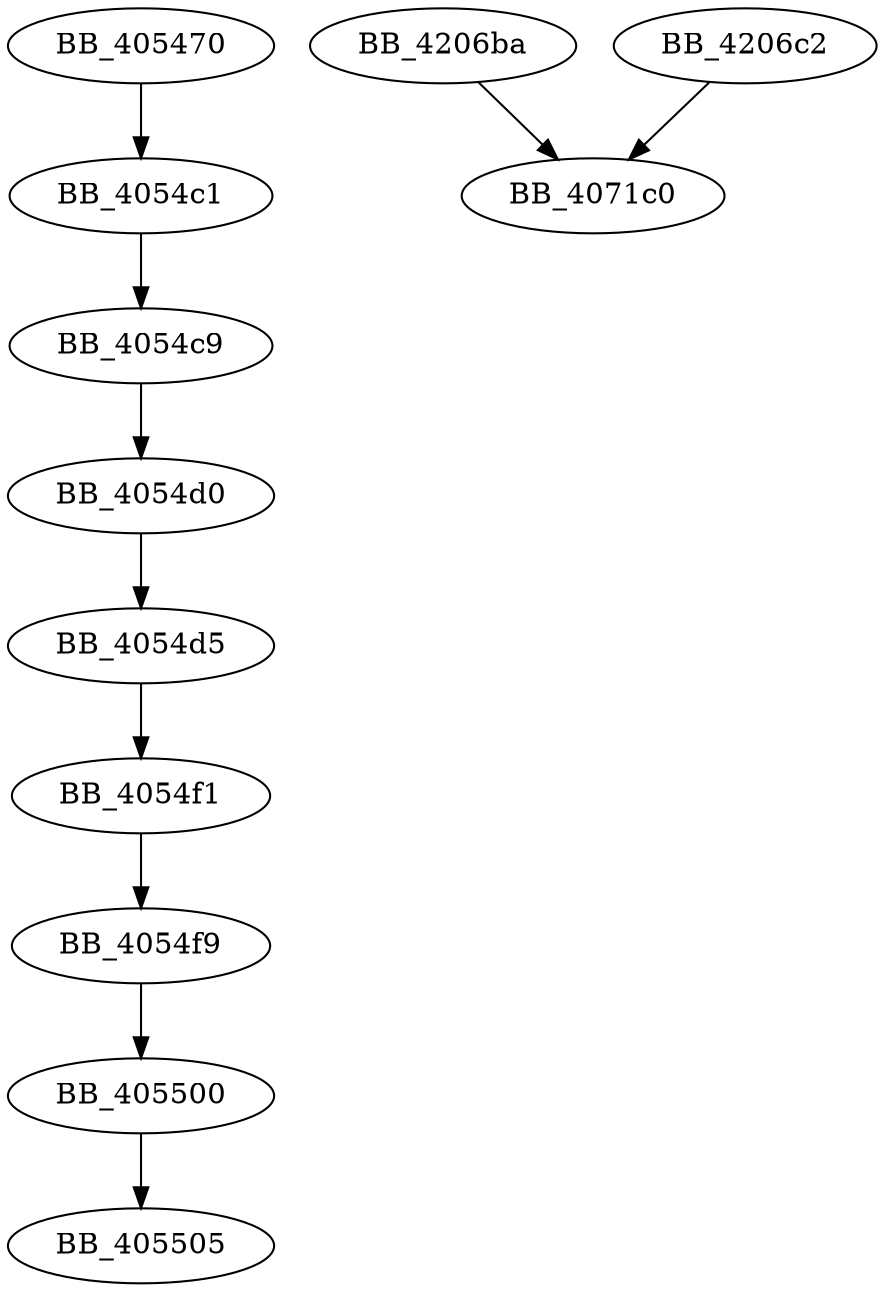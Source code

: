 DiGraph sub_405470{
BB_405470->BB_4054c1
BB_4054c1->BB_4054c9
BB_4054c9->BB_4054d0
BB_4054d0->BB_4054d5
BB_4054d5->BB_4054f1
BB_4054f1->BB_4054f9
BB_4054f9->BB_405500
BB_405500->BB_405505
BB_4206ba->BB_4071c0
BB_4206c2->BB_4071c0
}
